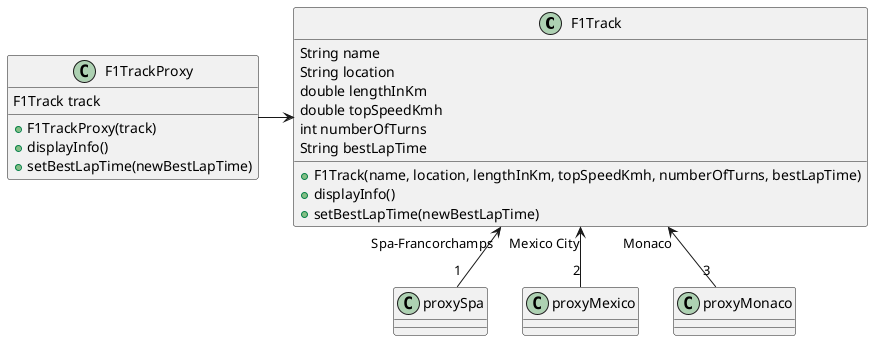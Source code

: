 @startuml

class F1Track {
  String name
  String location
  double lengthInKm
  double topSpeedKmh
  int numberOfTurns
  String bestLapTime

  + F1Track(name, location, lengthInKm, topSpeedKmh, numberOfTurns, bestLapTime)
  + displayInfo()
  + setBestLapTime(newBestLapTime)
}

class F1TrackProxy {
  F1Track track

  + F1TrackProxy(track)
  + displayInfo()
  + setBestLapTime(newBestLapTime)
}

F1TrackProxy -> F1Track

F1Track "Spa-Francorchamps" <-- "1" proxySpa
F1Track "Mexico City" <-- "2" proxyMexico
F1Track "Monaco" <-- "3" proxyMonaco

@enduml